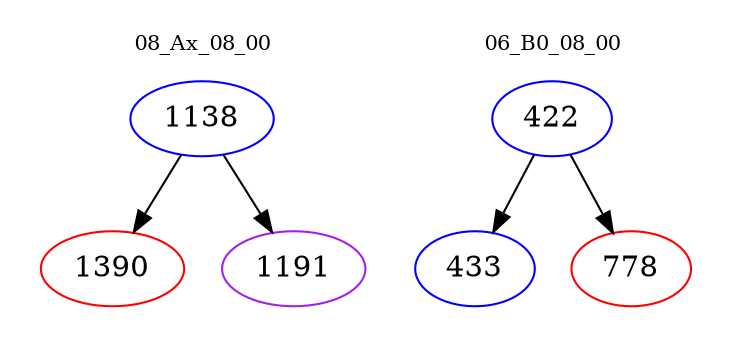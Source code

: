 digraph{
subgraph cluster_0 {
color = white
label = "08_Ax_08_00";
fontsize=10;
T0_1138 [label="1138", color="blue"]
T0_1138 -> T0_1390 [color="black"]
T0_1390 [label="1390", color="red"]
T0_1138 -> T0_1191 [color="black"]
T0_1191 [label="1191", color="purple"]
}
subgraph cluster_1 {
color = white
label = "06_B0_08_00";
fontsize=10;
T1_422 [label="422", color="blue"]
T1_422 -> T1_433 [color="black"]
T1_433 [label="433", color="blue"]
T1_422 -> T1_778 [color="black"]
T1_778 [label="778", color="red"]
}
}
